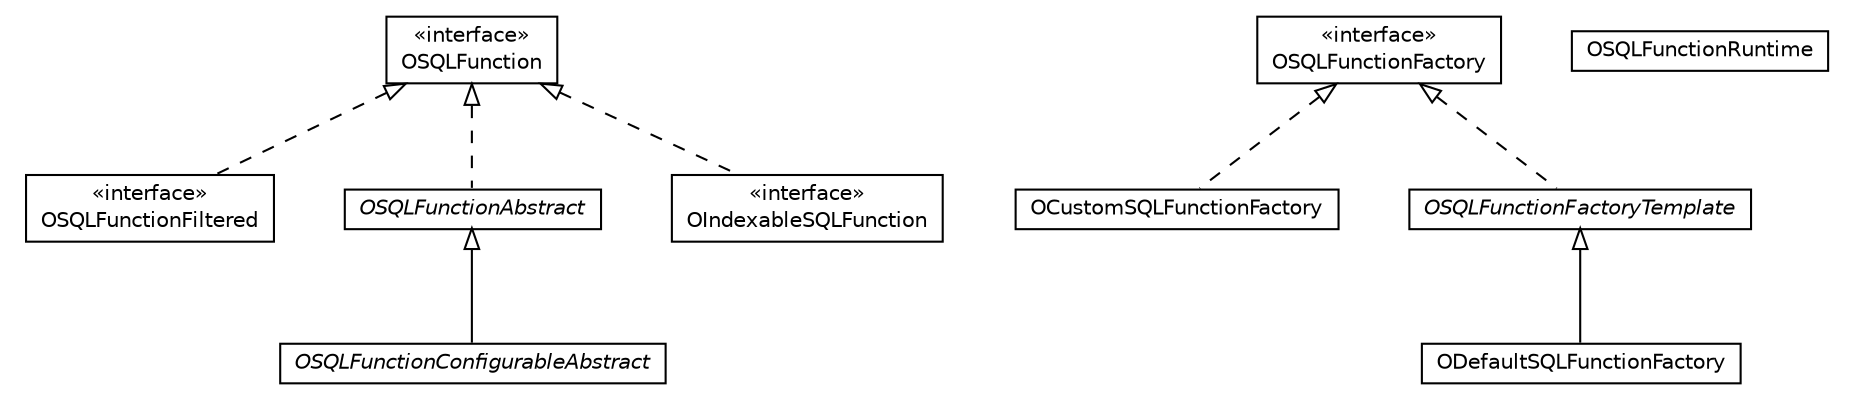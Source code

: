 #!/usr/local/bin/dot
#
# Class diagram 
# Generated by UMLGraph version R5_6-24-gf6e263 (http://www.umlgraph.org/)
#

digraph G {
	edge [fontname="Helvetica",fontsize=10,labelfontname="Helvetica",labelfontsize=10];
	node [fontname="Helvetica",fontsize=10,shape=plaintext];
	nodesep=0.25;
	ranksep=0.5;
	// com.orientechnologies.orient.core.sql.functions.OSQLFunctionFiltered
	c213480 [label=<<table title="com.orientechnologies.orient.core.sql.functions.OSQLFunctionFiltered" border="0" cellborder="1" cellspacing="0" cellpadding="2" port="p" href="./OSQLFunctionFiltered.html">
		<tr><td><table border="0" cellspacing="0" cellpadding="1">
<tr><td align="center" balign="center"> &#171;interface&#187; </td></tr>
<tr><td align="center" balign="center"> OSQLFunctionFiltered </td></tr>
		</table></td></tr>
		</table>>, URL="./OSQLFunctionFiltered.html", fontname="Helvetica", fontcolor="black", fontsize=10.0];
	// com.orientechnologies.orient.core.sql.functions.OSQLFunctionAbstract
	c213481 [label=<<table title="com.orientechnologies.orient.core.sql.functions.OSQLFunctionAbstract" border="0" cellborder="1" cellspacing="0" cellpadding="2" port="p" href="./OSQLFunctionAbstract.html">
		<tr><td><table border="0" cellspacing="0" cellpadding="1">
<tr><td align="center" balign="center"><font face="Helvetica-Oblique"> OSQLFunctionAbstract </font></td></tr>
		</table></td></tr>
		</table>>, URL="./OSQLFunctionAbstract.html", fontname="Helvetica", fontcolor="black", fontsize=10.0];
	// com.orientechnologies.orient.core.sql.functions.OSQLFunctionFactory
	c213482 [label=<<table title="com.orientechnologies.orient.core.sql.functions.OSQLFunctionFactory" border="0" cellborder="1" cellspacing="0" cellpadding="2" port="p" href="./OSQLFunctionFactory.html">
		<tr><td><table border="0" cellspacing="0" cellpadding="1">
<tr><td align="center" balign="center"> &#171;interface&#187; </td></tr>
<tr><td align="center" balign="center"> OSQLFunctionFactory </td></tr>
		</table></td></tr>
		</table>>, URL="./OSQLFunctionFactory.html", fontname="Helvetica", fontcolor="black", fontsize=10.0];
	// com.orientechnologies.orient.core.sql.functions.OIndexableSQLFunction
	c213483 [label=<<table title="com.orientechnologies.orient.core.sql.functions.OIndexableSQLFunction" border="0" cellborder="1" cellspacing="0" cellpadding="2" port="p" href="./OIndexableSQLFunction.html">
		<tr><td><table border="0" cellspacing="0" cellpadding="1">
<tr><td align="center" balign="center"> &#171;interface&#187; </td></tr>
<tr><td align="center" balign="center"> OIndexableSQLFunction </td></tr>
		</table></td></tr>
		</table>>, URL="./OIndexableSQLFunction.html", fontname="Helvetica", fontcolor="black", fontsize=10.0];
	// com.orientechnologies.orient.core.sql.functions.OSQLFunctionConfigurableAbstract
	c213484 [label=<<table title="com.orientechnologies.orient.core.sql.functions.OSQLFunctionConfigurableAbstract" border="0" cellborder="1" cellspacing="0" cellpadding="2" port="p" href="./OSQLFunctionConfigurableAbstract.html">
		<tr><td><table border="0" cellspacing="0" cellpadding="1">
<tr><td align="center" balign="center"><font face="Helvetica-Oblique"> OSQLFunctionConfigurableAbstract </font></td></tr>
		</table></td></tr>
		</table>>, URL="./OSQLFunctionConfigurableAbstract.html", fontname="Helvetica", fontcolor="black", fontsize=10.0];
	// com.orientechnologies.orient.core.sql.functions.ODefaultSQLFunctionFactory
	c213485 [label=<<table title="com.orientechnologies.orient.core.sql.functions.ODefaultSQLFunctionFactory" border="0" cellborder="1" cellspacing="0" cellpadding="2" port="p" href="./ODefaultSQLFunctionFactory.html">
		<tr><td><table border="0" cellspacing="0" cellpadding="1">
<tr><td align="center" balign="center"> ODefaultSQLFunctionFactory </td></tr>
		</table></td></tr>
		</table>>, URL="./ODefaultSQLFunctionFactory.html", fontname="Helvetica", fontcolor="black", fontsize=10.0];
	// com.orientechnologies.orient.core.sql.functions.OSQLFunctionRuntime
	c213486 [label=<<table title="com.orientechnologies.orient.core.sql.functions.OSQLFunctionRuntime" border="0" cellborder="1" cellspacing="0" cellpadding="2" port="p" href="./OSQLFunctionRuntime.html">
		<tr><td><table border="0" cellspacing="0" cellpadding="1">
<tr><td align="center" balign="center"> OSQLFunctionRuntime </td></tr>
		</table></td></tr>
		</table>>, URL="./OSQLFunctionRuntime.html", fontname="Helvetica", fontcolor="black", fontsize=10.0];
	// com.orientechnologies.orient.core.sql.functions.OSQLFunction
	c213487 [label=<<table title="com.orientechnologies.orient.core.sql.functions.OSQLFunction" border="0" cellborder="1" cellspacing="0" cellpadding="2" port="p" href="./OSQLFunction.html">
		<tr><td><table border="0" cellspacing="0" cellpadding="1">
<tr><td align="center" balign="center"> &#171;interface&#187; </td></tr>
<tr><td align="center" balign="center"> OSQLFunction </td></tr>
		</table></td></tr>
		</table>>, URL="./OSQLFunction.html", fontname="Helvetica", fontcolor="black", fontsize=10.0];
	// com.orientechnologies.orient.core.sql.functions.OCustomSQLFunctionFactory
	c213488 [label=<<table title="com.orientechnologies.orient.core.sql.functions.OCustomSQLFunctionFactory" border="0" cellborder="1" cellspacing="0" cellpadding="2" port="p" href="./OCustomSQLFunctionFactory.html">
		<tr><td><table border="0" cellspacing="0" cellpadding="1">
<tr><td align="center" balign="center"> OCustomSQLFunctionFactory </td></tr>
		</table></td></tr>
		</table>>, URL="./OCustomSQLFunctionFactory.html", fontname="Helvetica", fontcolor="black", fontsize=10.0];
	// com.orientechnologies.orient.core.sql.functions.OSQLFunctionFactoryTemplate
	c213489 [label=<<table title="com.orientechnologies.orient.core.sql.functions.OSQLFunctionFactoryTemplate" border="0" cellborder="1" cellspacing="0" cellpadding="2" port="p" href="./OSQLFunctionFactoryTemplate.html">
		<tr><td><table border="0" cellspacing="0" cellpadding="1">
<tr><td align="center" balign="center"><font face="Helvetica-Oblique"> OSQLFunctionFactoryTemplate </font></td></tr>
		</table></td></tr>
		</table>>, URL="./OSQLFunctionFactoryTemplate.html", fontname="Helvetica", fontcolor="black", fontsize=10.0];
	//com.orientechnologies.orient.core.sql.functions.OSQLFunctionFiltered implements com.orientechnologies.orient.core.sql.functions.OSQLFunction
	c213487:p -> c213480:p [dir=back,arrowtail=empty,style=dashed];
	//com.orientechnologies.orient.core.sql.functions.OSQLFunctionAbstract implements com.orientechnologies.orient.core.sql.functions.OSQLFunction
	c213487:p -> c213481:p [dir=back,arrowtail=empty,style=dashed];
	//com.orientechnologies.orient.core.sql.functions.OIndexableSQLFunction implements com.orientechnologies.orient.core.sql.functions.OSQLFunction
	c213487:p -> c213483:p [dir=back,arrowtail=empty,style=dashed];
	//com.orientechnologies.orient.core.sql.functions.OSQLFunctionConfigurableAbstract extends com.orientechnologies.orient.core.sql.functions.OSQLFunctionAbstract
	c213481:p -> c213484:p [dir=back,arrowtail=empty];
	//com.orientechnologies.orient.core.sql.functions.ODefaultSQLFunctionFactory extends com.orientechnologies.orient.core.sql.functions.OSQLFunctionFactoryTemplate
	c213489:p -> c213485:p [dir=back,arrowtail=empty];
	//com.orientechnologies.orient.core.sql.functions.OCustomSQLFunctionFactory implements com.orientechnologies.orient.core.sql.functions.OSQLFunctionFactory
	c213482:p -> c213488:p [dir=back,arrowtail=empty,style=dashed];
	//com.orientechnologies.orient.core.sql.functions.OSQLFunctionFactoryTemplate implements com.orientechnologies.orient.core.sql.functions.OSQLFunctionFactory
	c213482:p -> c213489:p [dir=back,arrowtail=empty,style=dashed];
}

